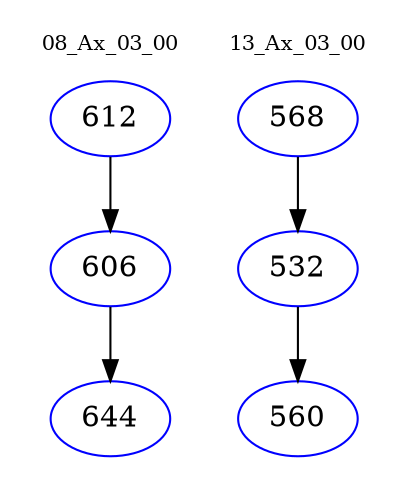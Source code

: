 digraph{
subgraph cluster_0 {
color = white
label = "08_Ax_03_00";
fontsize=10;
T0_612 [label="612", color="blue"]
T0_612 -> T0_606 [color="black"]
T0_606 [label="606", color="blue"]
T0_606 -> T0_644 [color="black"]
T0_644 [label="644", color="blue"]
}
subgraph cluster_1 {
color = white
label = "13_Ax_03_00";
fontsize=10;
T1_568 [label="568", color="blue"]
T1_568 -> T1_532 [color="black"]
T1_532 [label="532", color="blue"]
T1_532 -> T1_560 [color="black"]
T1_560 [label="560", color="blue"]
}
}
